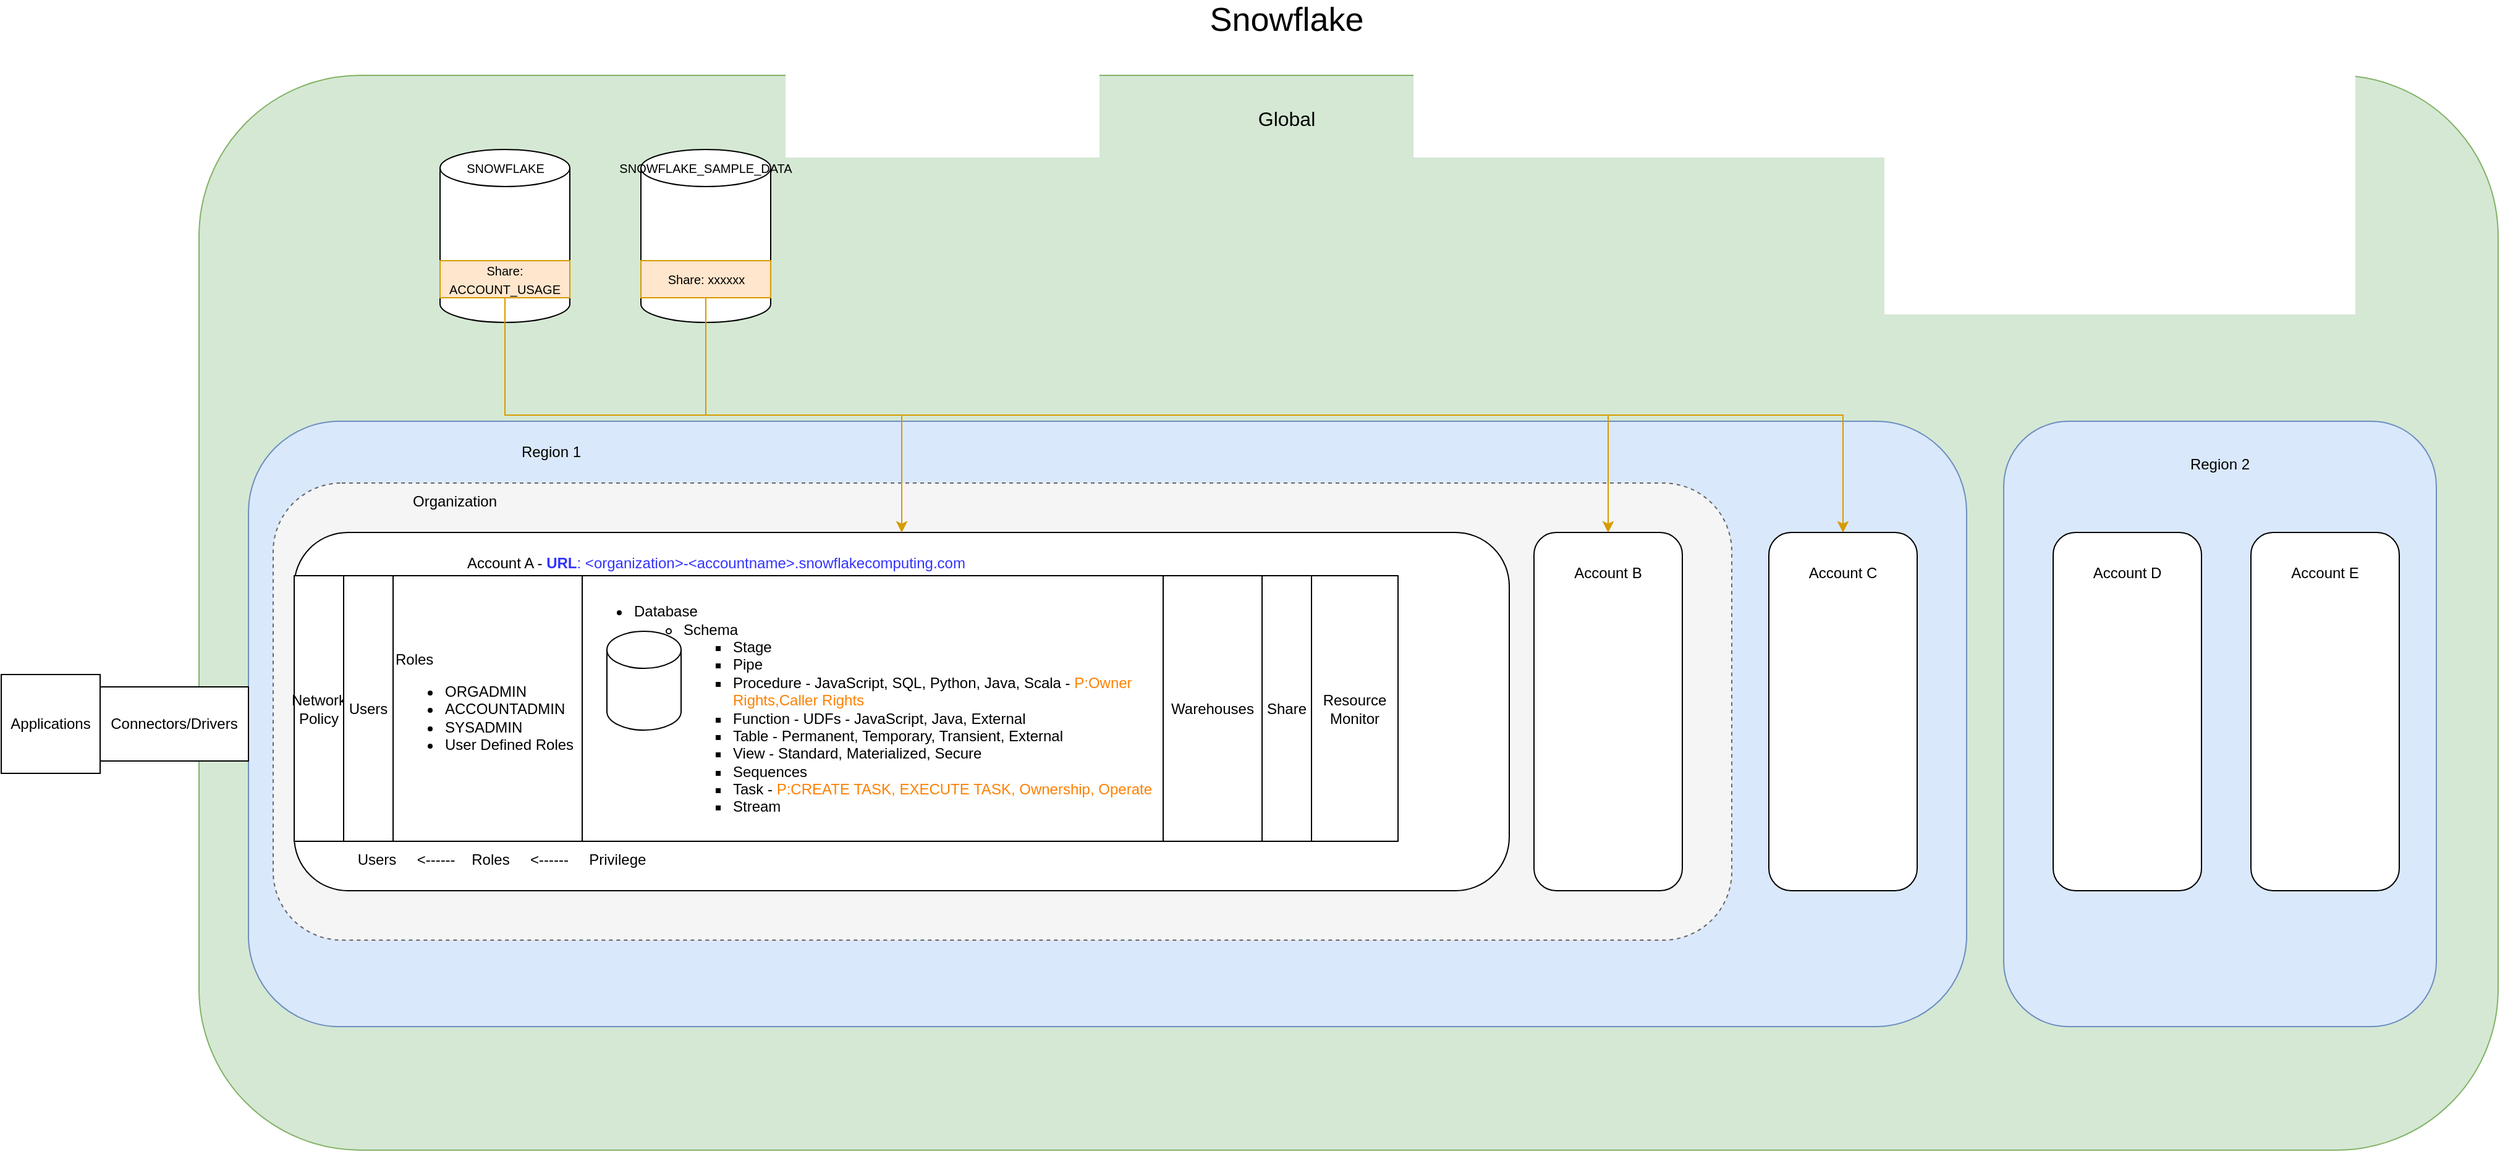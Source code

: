 <mxfile version="26.0.16">
  <diagram name="Page-1" id="uUJfRnPBLe-ES9fdIuTZ">
    <mxGraphModel dx="2085" dy="768" grid="1" gridSize="10" guides="1" tooltips="1" connect="1" arrows="1" fold="1" page="1" pageScale="1" pageWidth="850" pageHeight="1100" math="0" shadow="0">
      <root>
        <mxCell id="0" />
        <mxCell id="1" parent="0" />
        <mxCell id="wnIcTTCYhgNDyS9fsN6n-1" value="" style="rounded=1;whiteSpace=wrap;html=1;fillColor=#d5e8d4;strokeColor=#82b366;" parent="1" vertex="1">
          <mxGeometry x="70" y="180" width="1860" height="870" as="geometry" />
        </mxCell>
        <mxCell id="ibwjnVHDDmAVO01zUoGi-12" value="" style="rounded=1;whiteSpace=wrap;html=1;fillColor=#dae8fc;strokeColor=#6c8ebf;" parent="1" vertex="1">
          <mxGeometry x="110" y="460" width="1390" height="490" as="geometry" />
        </mxCell>
        <mxCell id="ibwjnVHDDmAVO01zUoGi-47" value="" style="rounded=1;whiteSpace=wrap;html=1;fillColor=#f5f5f5;fontColor=#333333;strokeColor=#666666;dashed=1;" parent="1" vertex="1">
          <mxGeometry x="130" y="510" width="1180" height="370" as="geometry" />
        </mxCell>
        <mxCell id="ibwjnVHDDmAVO01zUoGi-14" value="" style="rounded=1;whiteSpace=wrap;html=1;" parent="1" vertex="1">
          <mxGeometry x="147" y="550" width="983" height="290" as="geometry" />
        </mxCell>
        <mxCell id="Q2Sbg7GG4PVf0c6vtc3o-9" value="&lt;ul&gt;&lt;li&gt;Database&lt;/li&gt;&lt;ul&gt;&lt;li&gt;Schema&lt;/li&gt;&lt;ul&gt;&lt;li&gt;Stage&amp;nbsp;&lt;/li&gt;&lt;li&gt;Pipe&lt;/li&gt;&lt;li&gt;Procedure - JavaScript, SQL, Python, Java, Scala - &lt;font style=&quot;color: rgb(255, 128, 0);&quot;&gt;P:Owner Rights,Caller Rights&lt;/font&gt;&lt;/li&gt;&lt;li&gt;Function - UDFs - JavaScript, Java, External&lt;/li&gt;&lt;li&gt;Table - Permanent, Temporary, Transient, External&lt;/li&gt;&lt;li&gt;View - Standard, Materialized, Secure&lt;/li&gt;&lt;li&gt;Sequences&lt;/li&gt;&lt;li&gt;Task - &lt;font style=&quot;color: rgb(255, 128, 0);&quot;&gt;P:CREATE TASK, EXECUTE TASK, Ownership, Operate&lt;/font&gt;&lt;/li&gt;&lt;li&gt;Stream&lt;/li&gt;&lt;/ul&gt;&lt;/ul&gt;&lt;/ul&gt;" style="rounded=0;whiteSpace=wrap;html=1;align=left;" parent="1" vertex="1">
          <mxGeometry x="380" y="585" width="470" height="215" as="geometry" />
        </mxCell>
        <mxCell id="ibwjnVHDDmAVO01zUoGi-5" value="&lt;font style=&quot;font-size: 16px;&quot;&gt;Global&lt;/font&gt;" style="text;html=1;align=center;verticalAlign=middle;whiteSpace=wrap;rounded=0;fillColor=#d5e8d4;strokeColor=none;" parent="1" vertex="1">
          <mxGeometry x="920" y="200" width="60" height="30" as="geometry" />
        </mxCell>
        <mxCell id="ibwjnVHDDmAVO01zUoGi-20" value="" style="shape=cylinder3;whiteSpace=wrap;html=1;boundedLbl=1;backgroundOutline=1;size=15;align=center;" parent="1" vertex="1">
          <mxGeometry x="265" y="240" width="105" height="140" as="geometry" />
        </mxCell>
        <mxCell id="ibwjnVHDDmAVO01zUoGi-29" value="&lt;font style=&quot;font-size: 10px;&quot;&gt;Share: ACCOUNT_USAGE&lt;/font&gt;" style="text;html=1;align=center;verticalAlign=middle;whiteSpace=wrap;rounded=0;strokeColor=#d79b00;fillColor=#ffe6cc;" parent="1" vertex="1">
          <mxGeometry x="265" y="330" width="105" height="30" as="geometry" />
        </mxCell>
        <mxCell id="ibwjnVHDDmAVO01zUoGi-31" value="&lt;font style=&quot;font-size: 10px;&quot;&gt;SNOWFLAKE&lt;/font&gt;" style="text;html=1;align=center;verticalAlign=middle;whiteSpace=wrap;rounded=0;" parent="1" vertex="1">
          <mxGeometry x="287.5" y="240" width="60" height="30" as="geometry" />
        </mxCell>
        <mxCell id="ibwjnVHDDmAVO01zUoGi-37" value="" style="shape=cylinder3;whiteSpace=wrap;html=1;boundedLbl=1;backgroundOutline=1;size=15;align=center;" parent="1" vertex="1">
          <mxGeometry x="427.5" y="240" width="105" height="140" as="geometry" />
        </mxCell>
        <mxCell id="ibwjnVHDDmAVO01zUoGi-32" value="&lt;font style=&quot;font-size: 10px;&quot;&gt;SNOWFLAKE_SAMPLE_DATA&lt;/font&gt;" style="text;html=1;align=center;verticalAlign=middle;whiteSpace=wrap;rounded=0;" parent="1" vertex="1">
          <mxGeometry x="450" y="240" width="60" height="30" as="geometry" />
        </mxCell>
        <mxCell id="ibwjnVHDDmAVO01zUoGi-35" value="&lt;font style=&quot;font-size: 10px;&quot;&gt;Share: xxxxxx&lt;/font&gt;" style="text;html=1;align=center;verticalAlign=middle;whiteSpace=wrap;rounded=0;strokeColor=#d79b00;fillColor=#ffe6cc;" parent="1" vertex="1">
          <mxGeometry x="427.5" y="330" width="105" height="30" as="geometry" />
        </mxCell>
        <mxCell id="ibwjnVHDDmAVO01zUoGi-17" value="Organization" style="text;html=1;align=center;verticalAlign=middle;whiteSpace=wrap;rounded=0;" parent="1" vertex="1">
          <mxGeometry x="247" y="510" width="60" height="30" as="geometry" />
        </mxCell>
        <mxCell id="ibwjnVHDDmAVO01zUoGi-13" value="Region 1" style="text;html=1;align=center;verticalAlign=middle;whiteSpace=wrap;rounded=0;fillColor=#dae8fc;strokeColor=none;" parent="1" vertex="1">
          <mxGeometry x="325" y="470" width="60" height="30" as="geometry" />
        </mxCell>
        <mxCell id="ibwjnVHDDmAVO01zUoGi-39" style="edgeStyle=orthogonalEdgeStyle;rounded=0;orthogonalLoop=1;jettySize=auto;html=1;exitX=0.5;exitY=1;exitDx=0;exitDy=0;entryX=0.5;entryY=0;entryDx=0;entryDy=0;fillColor=#ffe6cc;strokeColor=#d79b00;" parent="1" source="ibwjnVHDDmAVO01zUoGi-29" target="ibwjnVHDDmAVO01zUoGi-14" edge="1">
          <mxGeometry relative="1" as="geometry" />
        </mxCell>
        <mxCell id="ibwjnVHDDmAVO01zUoGi-40" style="edgeStyle=orthogonalEdgeStyle;rounded=0;orthogonalLoop=1;jettySize=auto;html=1;exitX=0.5;exitY=1;exitDx=0;exitDy=0;entryX=0.5;entryY=0;entryDx=0;entryDy=0;fillColor=#ffe6cc;strokeColor=#d79b00;" parent="1" source="ibwjnVHDDmAVO01zUoGi-29" target="ibwjnVHDDmAVO01zUoGi-15" edge="1">
          <mxGeometry relative="1" as="geometry" />
        </mxCell>
        <mxCell id="ibwjnVHDDmAVO01zUoGi-41" style="edgeStyle=orthogonalEdgeStyle;rounded=0;orthogonalLoop=1;jettySize=auto;html=1;exitX=0.5;exitY=1;exitDx=0;exitDy=0;entryX=0.5;entryY=0;entryDx=0;entryDy=0;fillColor=#ffe6cc;strokeColor=#d79b00;" parent="1" source="ibwjnVHDDmAVO01zUoGi-29" target="ibwjnVHDDmAVO01zUoGi-16" edge="1">
          <mxGeometry relative="1" as="geometry" />
        </mxCell>
        <mxCell id="ibwjnVHDDmAVO01zUoGi-42" style="edgeStyle=orthogonalEdgeStyle;rounded=0;orthogonalLoop=1;jettySize=auto;html=1;exitX=0.5;exitY=1;exitDx=0;exitDy=0;entryX=0.5;entryY=0;entryDx=0;entryDy=0;fillColor=#ffe6cc;strokeColor=#d79b00;" parent="1" source="ibwjnVHDDmAVO01zUoGi-35" target="ibwjnVHDDmAVO01zUoGi-14" edge="1">
          <mxGeometry relative="1" as="geometry">
            <mxPoint x="210" y="590" as="targetPoint" />
          </mxGeometry>
        </mxCell>
        <mxCell id="ibwjnVHDDmAVO01zUoGi-44" style="edgeStyle=orthogonalEdgeStyle;rounded=0;orthogonalLoop=1;jettySize=auto;html=1;exitX=0.5;exitY=1;exitDx=0;exitDy=0;entryX=0.5;entryY=0;entryDx=0;entryDy=0;fillColor=#ffe6cc;strokeColor=#d79b00;" parent="1" source="ibwjnVHDDmAVO01zUoGi-35" target="ibwjnVHDDmAVO01zUoGi-15" edge="1">
          <mxGeometry relative="1" as="geometry" />
        </mxCell>
        <mxCell id="ibwjnVHDDmAVO01zUoGi-45" style="edgeStyle=orthogonalEdgeStyle;rounded=0;orthogonalLoop=1;jettySize=auto;html=1;exitX=0.5;exitY=1;exitDx=0;exitDy=0;entryX=0.5;entryY=0;entryDx=0;entryDy=0;fillColor=#ffe6cc;strokeColor=#d79b00;" parent="1" source="ibwjnVHDDmAVO01zUoGi-35" target="ibwjnVHDDmAVO01zUoGi-16" edge="1">
          <mxGeometry relative="1" as="geometry" />
        </mxCell>
        <mxCell id="ibwjnVHDDmAVO01zUoGi-48" value="Account A - &lt;font style=&quot;color: rgb(51, 51, 255);&quot;&gt;&lt;b&gt;URL&lt;/b&gt;: &amp;lt;organization&amp;gt;-&amp;lt;accountname&amp;gt;.snowflakecomputing.com&lt;/font&gt;" style="text;html=1;align=center;verticalAlign=middle;whiteSpace=wrap;rounded=0;" parent="1" vertex="1">
          <mxGeometry x="177" y="560" width="623" height="30" as="geometry" />
        </mxCell>
        <mxCell id="Q2Sbg7GG4PVf0c6vtc3o-1" value="" style="group" parent="1" vertex="1" connectable="0">
          <mxGeometry x="1340" y="550" width="120" height="290" as="geometry" />
        </mxCell>
        <mxCell id="ibwjnVHDDmAVO01zUoGi-16" value="" style="rounded=1;whiteSpace=wrap;html=1;" parent="Q2Sbg7GG4PVf0c6vtc3o-1" vertex="1">
          <mxGeometry width="120" height="290" as="geometry" />
        </mxCell>
        <mxCell id="ibwjnVHDDmAVO01zUoGi-19" value="Account C" style="text;html=1;align=center;verticalAlign=middle;whiteSpace=wrap;rounded=0;" parent="Q2Sbg7GG4PVf0c6vtc3o-1" vertex="1">
          <mxGeometry x="30" y="13.182" width="60" height="39.545" as="geometry" />
        </mxCell>
        <mxCell id="Q2Sbg7GG4PVf0c6vtc3o-2" value="" style="group" parent="1" vertex="1" connectable="0">
          <mxGeometry x="1150" y="550" width="120" height="290" as="geometry" />
        </mxCell>
        <mxCell id="ibwjnVHDDmAVO01zUoGi-15" value="" style="rounded=1;whiteSpace=wrap;html=1;" parent="Q2Sbg7GG4PVf0c6vtc3o-2" vertex="1">
          <mxGeometry width="120" height="290" as="geometry" />
        </mxCell>
        <mxCell id="ibwjnVHDDmAVO01zUoGi-18" value="Account B" style="text;html=1;align=center;verticalAlign=middle;whiteSpace=wrap;rounded=0;" parent="Q2Sbg7GG4PVf0c6vtc3o-2" vertex="1">
          <mxGeometry x="30" y="13.182" width="60" height="39.545" as="geometry" />
        </mxCell>
        <mxCell id="Q2Sbg7GG4PVf0c6vtc3o-4" value="&lt;font style=&quot;font-size: 27px;&quot;&gt;Snowflake&lt;/font&gt;" style="text;html=1;align=center;verticalAlign=middle;whiteSpace=wrap;rounded=0;" parent="1" vertex="1">
          <mxGeometry x="845" y="120" width="210" height="30" as="geometry" />
        </mxCell>
        <mxCell id="Q2Sbg7GG4PVf0c6vtc3o-3" value="" style="shape=cylinder3;whiteSpace=wrap;html=1;boundedLbl=1;backgroundOutline=1;size=15;" parent="1" vertex="1">
          <mxGeometry x="400" y="630" width="60" height="80" as="geometry" />
        </mxCell>
        <mxCell id="Q2Sbg7GG4PVf0c6vtc3o-5" value="Network Policy" style="rounded=0;whiteSpace=wrap;html=1;" parent="1" vertex="1">
          <mxGeometry x="147" y="585" width="40" height="215" as="geometry" />
        </mxCell>
        <mxCell id="Q2Sbg7GG4PVf0c6vtc3o-6" value="Users" style="rounded=0;whiteSpace=wrap;html=1;" parent="1" vertex="1">
          <mxGeometry x="187" y="585" width="40" height="215" as="geometry" />
        </mxCell>
        <mxCell id="Q2Sbg7GG4PVf0c6vtc3o-7" value="Roles&lt;div&gt;&lt;ul&gt;&lt;li&gt;ORGADMIN&lt;/li&gt;&lt;li&gt;ACCOUNTADMIN&lt;/li&gt;&lt;li&gt;SYSADMIN&lt;/li&gt;&lt;li&gt;User Defined Roles&lt;/li&gt;&lt;/ul&gt;&lt;/div&gt;" style="rounded=0;whiteSpace=wrap;html=1;align=left;" parent="1" vertex="1">
          <mxGeometry x="227" y="585" width="153" height="215" as="geometry" />
        </mxCell>
        <mxCell id="Q2Sbg7GG4PVf0c6vtc3o-10" value="Warehouses" style="rounded=0;whiteSpace=wrap;html=1;" parent="1" vertex="1">
          <mxGeometry x="850" y="585" width="80" height="215" as="geometry" />
        </mxCell>
        <mxCell id="Q2Sbg7GG4PVf0c6vtc3o-12" value="Share" style="rounded=0;whiteSpace=wrap;html=1;" parent="1" vertex="1">
          <mxGeometry x="930" y="585" width="40" height="215" as="geometry" />
        </mxCell>
        <mxCell id="Q2Sbg7GG4PVf0c6vtc3o-13" value="Resource Monitor" style="rounded=0;whiteSpace=wrap;html=1;" parent="1" vertex="1">
          <mxGeometry x="970" y="585" width="70" height="215" as="geometry" />
        </mxCell>
        <mxCell id="Q2Sbg7GG4PVf0c6vtc3o-14" value="Connectors/Drivers" style="rounded=0;whiteSpace=wrap;html=1;" parent="1" vertex="1">
          <mxGeometry x="-10" y="675" width="120" height="60" as="geometry" />
        </mxCell>
        <mxCell id="Q2Sbg7GG4PVf0c6vtc3o-15" value="Applications" style="whiteSpace=wrap;html=1;aspect=fixed;" parent="1" vertex="1">
          <mxGeometry x="-90" y="665" width="80" height="80" as="geometry" />
        </mxCell>
        <mxCell id="Q2Sbg7GG4PVf0c6vtc3o-16" value="" style="rounded=1;whiteSpace=wrap;html=1;fillColor=#dae8fc;strokeColor=#6c8ebf;" parent="1" vertex="1">
          <mxGeometry x="1530" y="460" width="350" height="490" as="geometry" />
        </mxCell>
        <mxCell id="Q2Sbg7GG4PVf0c6vtc3o-17" value="" style="group" parent="1" vertex="1" connectable="0">
          <mxGeometry x="1730" y="550" width="120" height="290" as="geometry" />
        </mxCell>
        <mxCell id="Q2Sbg7GG4PVf0c6vtc3o-18" value="" style="rounded=1;whiteSpace=wrap;html=1;" parent="Q2Sbg7GG4PVf0c6vtc3o-17" vertex="1">
          <mxGeometry width="120" height="290" as="geometry" />
        </mxCell>
        <mxCell id="Q2Sbg7GG4PVf0c6vtc3o-19" value="Account E" style="text;html=1;align=center;verticalAlign=middle;whiteSpace=wrap;rounded=0;" parent="Q2Sbg7GG4PVf0c6vtc3o-17" vertex="1">
          <mxGeometry x="30" y="13.182" width="60" height="39.545" as="geometry" />
        </mxCell>
        <mxCell id="Q2Sbg7GG4PVf0c6vtc3o-21" value="" style="group" parent="1" vertex="1" connectable="0">
          <mxGeometry x="1570" y="550" width="120" height="290" as="geometry" />
        </mxCell>
        <mxCell id="Q2Sbg7GG4PVf0c6vtc3o-22" value="" style="rounded=1;whiteSpace=wrap;html=1;" parent="Q2Sbg7GG4PVf0c6vtc3o-21" vertex="1">
          <mxGeometry width="120" height="290" as="geometry" />
        </mxCell>
        <mxCell id="Q2Sbg7GG4PVf0c6vtc3o-23" value="Account D" style="text;html=1;align=center;verticalAlign=middle;whiteSpace=wrap;rounded=0;" parent="Q2Sbg7GG4PVf0c6vtc3o-21" vertex="1">
          <mxGeometry x="30" y="13.182" width="60" height="39.545" as="geometry" />
        </mxCell>
        <mxCell id="Q2Sbg7GG4PVf0c6vtc3o-25" value="Region 2" style="text;html=1;align=center;verticalAlign=middle;whiteSpace=wrap;rounded=0;fillColor=#dae8fc;strokeColor=none;" parent="1" vertex="1">
          <mxGeometry x="1675" y="480" width="60" height="30" as="geometry" />
        </mxCell>
        <mxCell id="ZY5xIGEk3SM_XtvLVJQJ-1" value="Users&amp;nbsp; &amp;nbsp; &amp;nbsp;&amp;lt;------&amp;nbsp; &amp;nbsp; Roles&amp;nbsp; &amp;nbsp; &amp;nbsp;&amp;lt;------&amp;nbsp; &amp;nbsp; &amp;nbsp;Privilege" style="text;html=1;align=center;verticalAlign=middle;whiteSpace=wrap;rounded=0;" vertex="1" parent="1">
          <mxGeometry x="190" y="800" width="250" height="30" as="geometry" />
        </mxCell>
      </root>
    </mxGraphModel>
  </diagram>
</mxfile>
